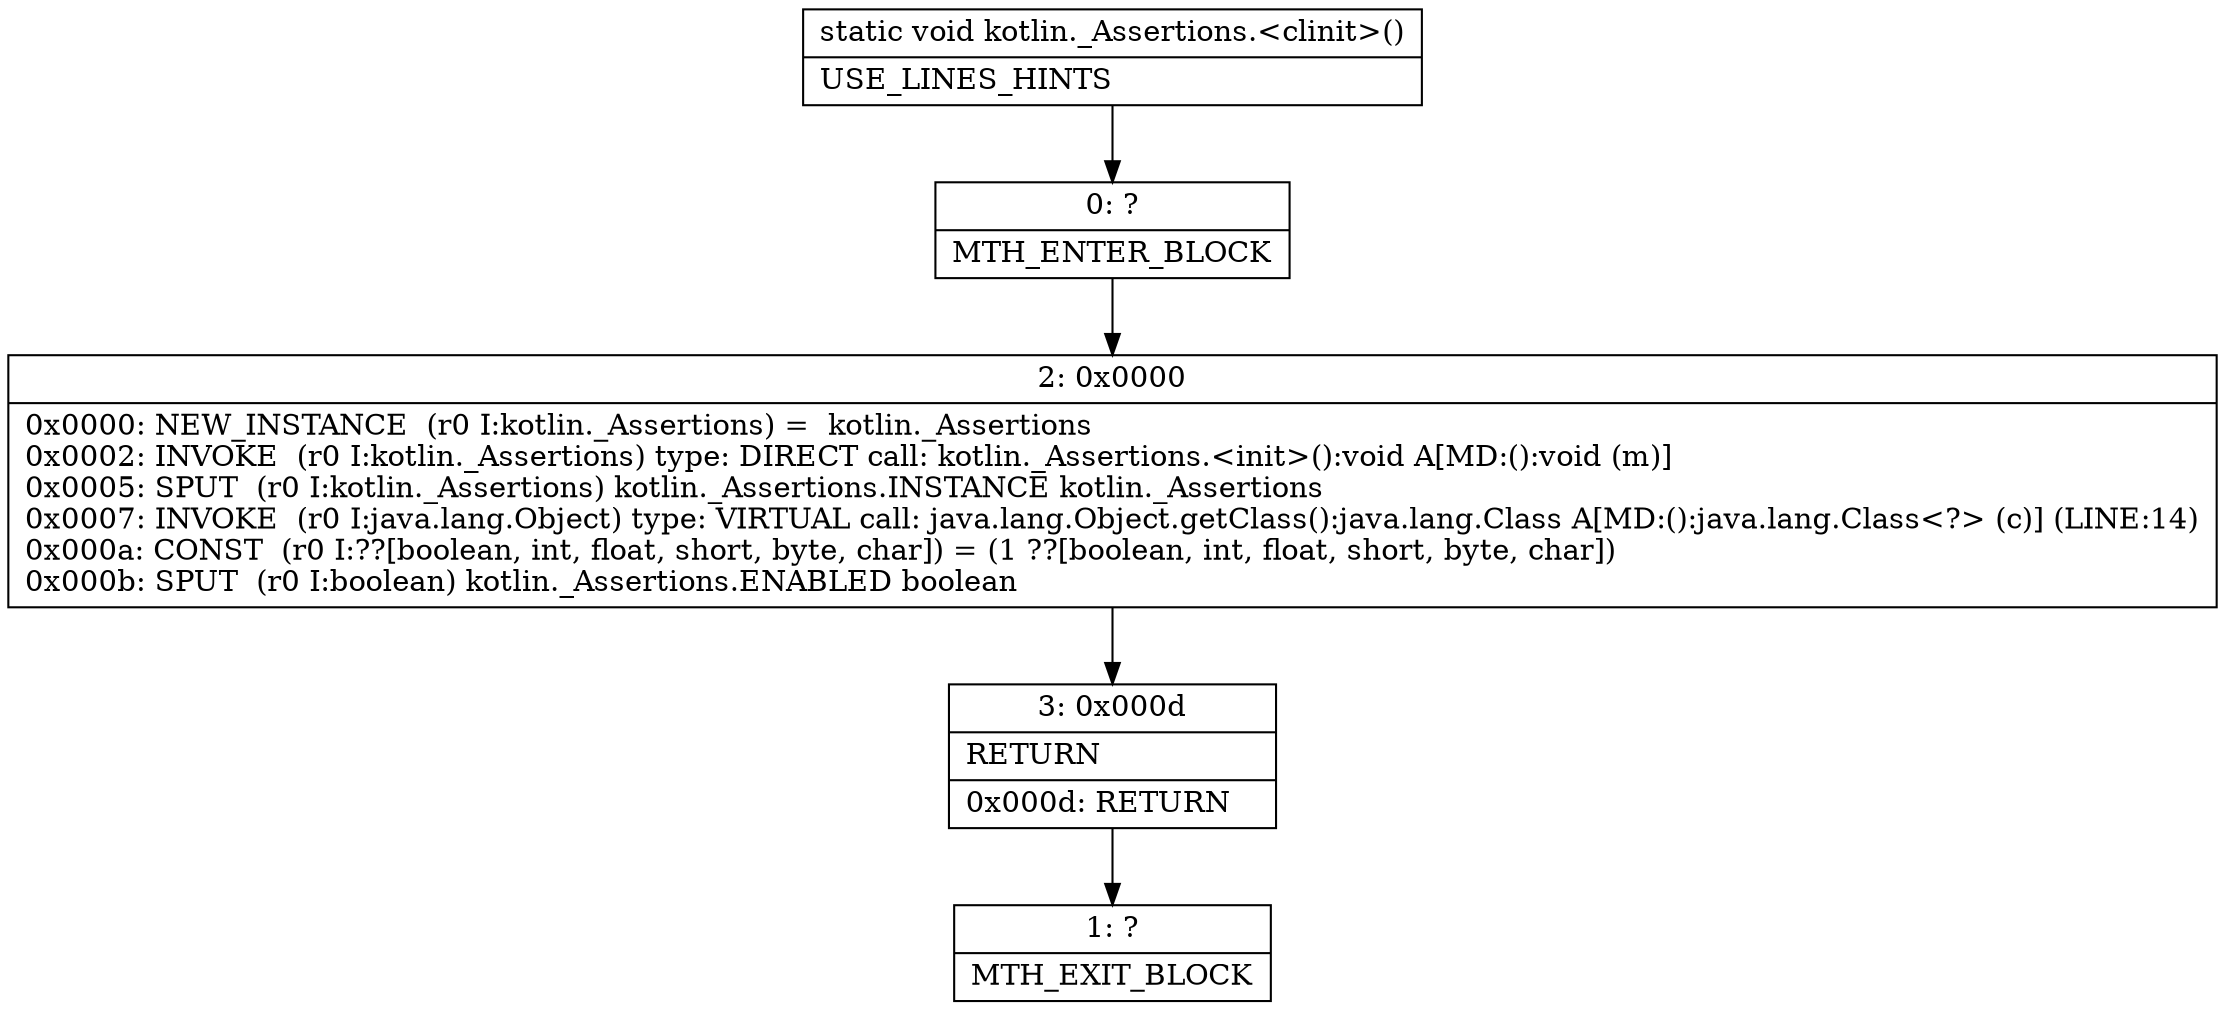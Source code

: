 digraph "CFG forkotlin._Assertions.\<clinit\>()V" {
Node_0 [shape=record,label="{0\:\ ?|MTH_ENTER_BLOCK\l}"];
Node_2 [shape=record,label="{2\:\ 0x0000|0x0000: NEW_INSTANCE  (r0 I:kotlin._Assertions) =  kotlin._Assertions \l0x0002: INVOKE  (r0 I:kotlin._Assertions) type: DIRECT call: kotlin._Assertions.\<init\>():void A[MD:():void (m)]\l0x0005: SPUT  (r0 I:kotlin._Assertions) kotlin._Assertions.INSTANCE kotlin._Assertions \l0x0007: INVOKE  (r0 I:java.lang.Object) type: VIRTUAL call: java.lang.Object.getClass():java.lang.Class A[MD:():java.lang.Class\<?\> (c)] (LINE:14)\l0x000a: CONST  (r0 I:??[boolean, int, float, short, byte, char]) = (1 ??[boolean, int, float, short, byte, char]) \l0x000b: SPUT  (r0 I:boolean) kotlin._Assertions.ENABLED boolean \l}"];
Node_3 [shape=record,label="{3\:\ 0x000d|RETURN\l|0x000d: RETURN   \l}"];
Node_1 [shape=record,label="{1\:\ ?|MTH_EXIT_BLOCK\l}"];
MethodNode[shape=record,label="{static void kotlin._Assertions.\<clinit\>()  | USE_LINES_HINTS\l}"];
MethodNode -> Node_0;Node_0 -> Node_2;
Node_2 -> Node_3;
Node_3 -> Node_1;
}

